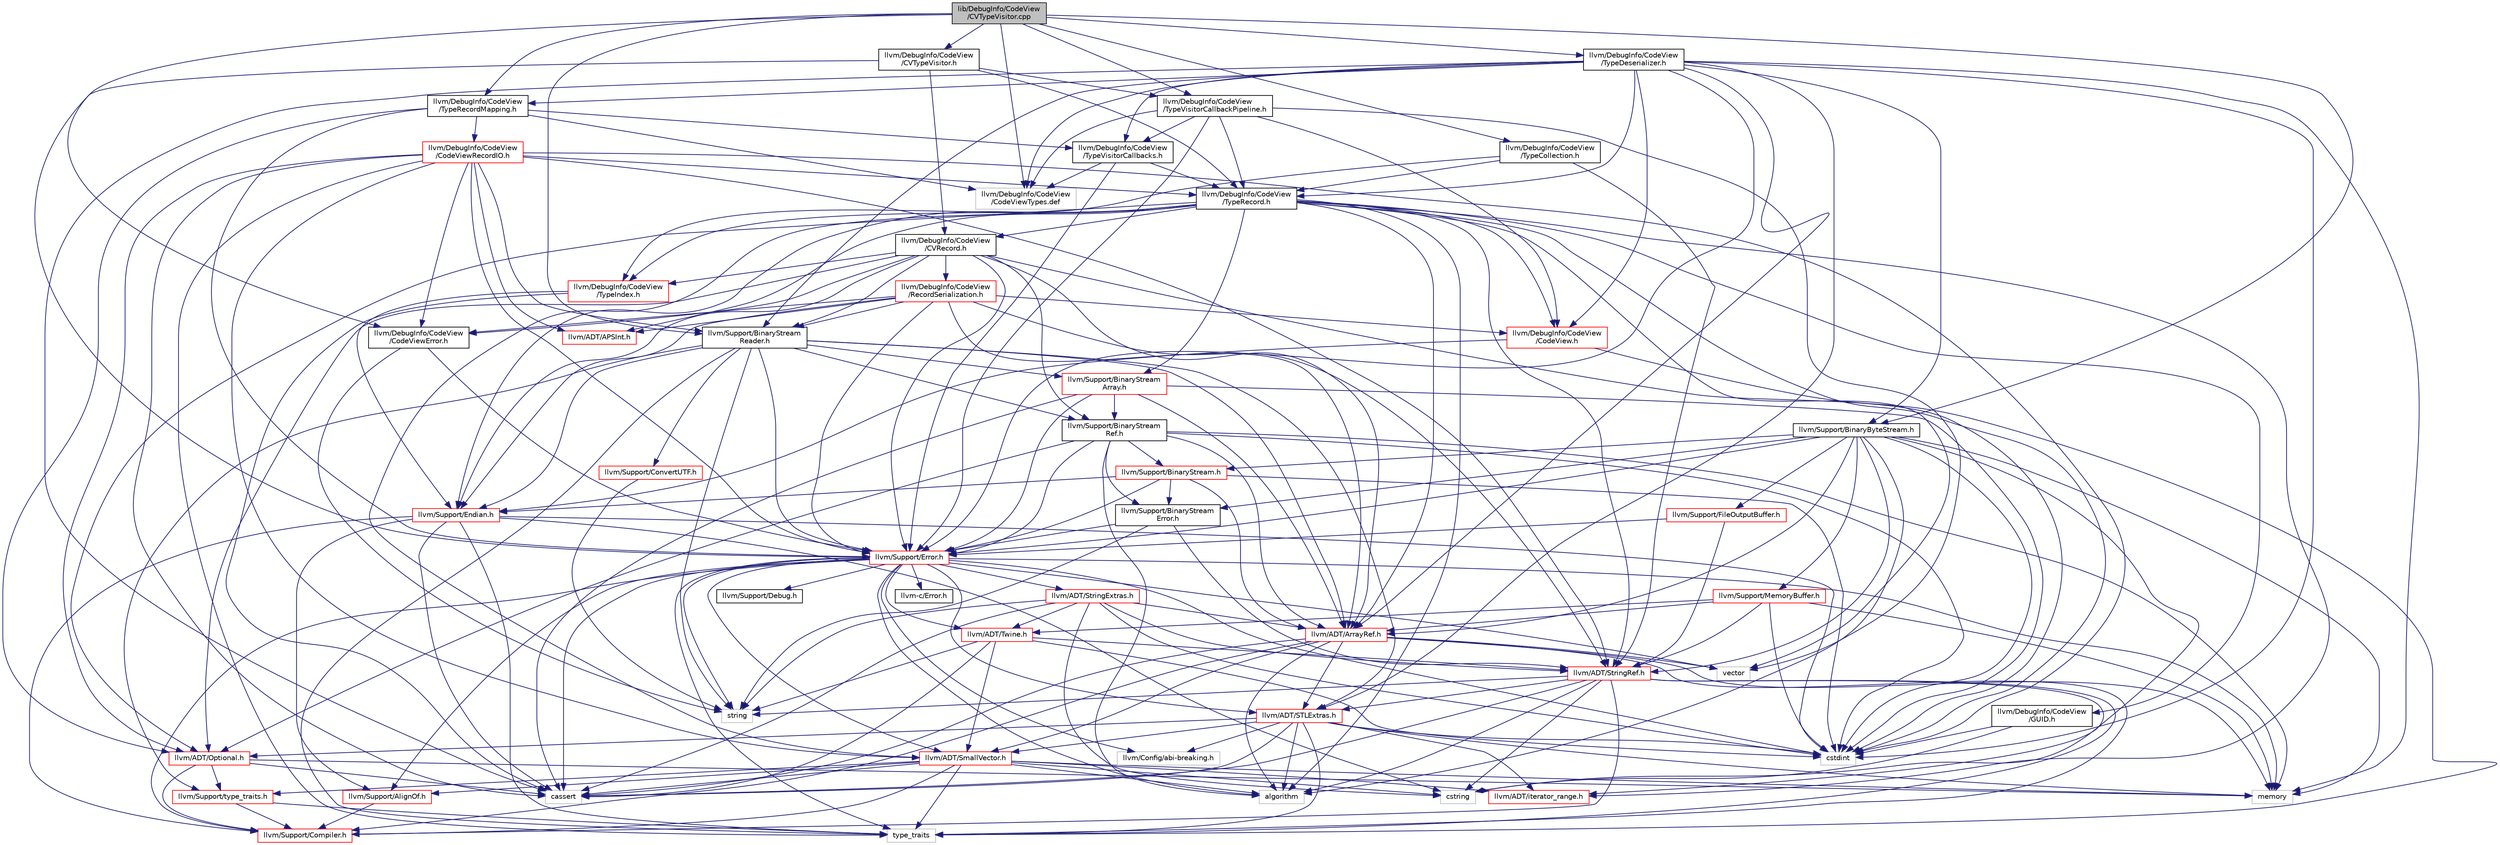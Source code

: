 digraph "lib/DebugInfo/CodeView/CVTypeVisitor.cpp"
{
 // LATEX_PDF_SIZE
  bgcolor="transparent";
  edge [fontname="Helvetica",fontsize="10",labelfontname="Helvetica",labelfontsize="10"];
  node [fontname="Helvetica",fontsize="10",shape="box"];
  Node1 [label="lib/DebugInfo/CodeView\l/CVTypeVisitor.cpp",height=0.2,width=0.4,color="black", fillcolor="grey75", style="filled", fontcolor="black",tooltip=" "];
  Node1 -> Node2 [color="midnightblue",fontsize="10",style="solid",fontname="Helvetica"];
  Node2 [label="llvm/DebugInfo/CodeView\l/CVTypeVisitor.h",height=0.2,width=0.4,color="black",URL="$CVTypeVisitor_8h.html",tooltip=" "];
  Node2 -> Node3 [color="midnightblue",fontsize="10",style="solid",fontname="Helvetica"];
  Node3 [label="llvm/DebugInfo/CodeView\l/CVRecord.h",height=0.2,width=0.4,color="black",URL="$CVRecord_8h.html",tooltip=" "];
  Node3 -> Node4 [color="midnightblue",fontsize="10",style="solid",fontname="Helvetica"];
  Node4 [label="llvm/ADT/ArrayRef.h",height=0.2,width=0.4,color="red",URL="$ArrayRef_8h.html",tooltip=" "];
  Node4 -> Node27 [color="midnightblue",fontsize="10",style="solid",fontname="Helvetica"];
  Node27 [label="llvm/ADT/SmallVector.h",height=0.2,width=0.4,color="red",URL="$SmallVector_8h.html",tooltip=" "];
  Node27 -> Node28 [color="midnightblue",fontsize="10",style="solid",fontname="Helvetica"];
  Node28 [label="llvm/ADT/iterator_range.h",height=0.2,width=0.4,color="red",URL="$iterator__range_8h.html",tooltip="This provides a very simple, boring adaptor for a begin and end iterator into a range type."];
  Node27 -> Node30 [color="midnightblue",fontsize="10",style="solid",fontname="Helvetica"];
  Node30 [label="llvm/Support/AlignOf.h",height=0.2,width=0.4,color="red",URL="$AlignOf_8h.html",tooltip=" "];
  Node30 -> Node18 [color="midnightblue",fontsize="10",style="solid",fontname="Helvetica"];
  Node18 [label="llvm/Support/Compiler.h",height=0.2,width=0.4,color="red",URL="$Compiler_8h.html",tooltip=" "];
  Node27 -> Node18 [color="midnightblue",fontsize="10",style="solid",fontname="Helvetica"];
  Node27 -> Node22 [color="midnightblue",fontsize="10",style="solid",fontname="Helvetica"];
  Node22 [label="llvm/Support/type_traits.h",height=0.2,width=0.4,color="red",URL="$type__traits_8h.html",tooltip=" "];
  Node22 -> Node18 [color="midnightblue",fontsize="10",style="solid",fontname="Helvetica"];
  Node22 -> Node23 [color="midnightblue",fontsize="10",style="solid",fontname="Helvetica"];
  Node23 [label="type_traits",height=0.2,width=0.4,color="grey75",tooltip=" "];
  Node27 -> Node34 [color="midnightblue",fontsize="10",style="solid",fontname="Helvetica"];
  Node34 [label="algorithm",height=0.2,width=0.4,color="grey75",tooltip=" "];
  Node27 -> Node25 [color="midnightblue",fontsize="10",style="solid",fontname="Helvetica"];
  Node25 [label="cassert",height=0.2,width=0.4,color="grey75",tooltip=" "];
  Node27 -> Node36 [color="midnightblue",fontsize="10",style="solid",fontname="Helvetica"];
  Node36 [label="cstring",height=0.2,width=0.4,color="grey75",tooltip=" "];
  Node27 -> Node26 [color="midnightblue",fontsize="10",style="solid",fontname="Helvetica"];
  Node26 [label="memory",height=0.2,width=0.4,color="grey75",tooltip=" "];
  Node27 -> Node23 [color="midnightblue",fontsize="10",style="solid",fontname="Helvetica"];
  Node4 -> Node15 [color="midnightblue",fontsize="10",style="solid",fontname="Helvetica"];
  Node15 [label="llvm/ADT/STLExtras.h",height=0.2,width=0.4,color="red",URL="$STLExtras_8h.html",tooltip=" "];
  Node15 -> Node16 [color="midnightblue",fontsize="10",style="solid",fontname="Helvetica"];
  Node16 [label="llvm/ADT/Optional.h",height=0.2,width=0.4,color="red",URL="$Optional_8h.html",tooltip=" "];
  Node16 -> Node18 [color="midnightblue",fontsize="10",style="solid",fontname="Helvetica"];
  Node16 -> Node22 [color="midnightblue",fontsize="10",style="solid",fontname="Helvetica"];
  Node16 -> Node25 [color="midnightblue",fontsize="10",style="solid",fontname="Helvetica"];
  Node16 -> Node26 [color="midnightblue",fontsize="10",style="solid",fontname="Helvetica"];
  Node15 -> Node27 [color="midnightblue",fontsize="10",style="solid",fontname="Helvetica"];
  Node15 -> Node28 [color="midnightblue",fontsize="10",style="solid",fontname="Helvetica"];
  Node15 -> Node44 [color="midnightblue",fontsize="10",style="solid",fontname="Helvetica"];
  Node44 [label="llvm/Config/abi-breaking.h",height=0.2,width=0.4,color="grey75",tooltip=" "];
  Node15 -> Node34 [color="midnightblue",fontsize="10",style="solid",fontname="Helvetica"];
  Node15 -> Node25 [color="midnightblue",fontsize="10",style="solid",fontname="Helvetica"];
  Node15 -> Node45 [color="midnightblue",fontsize="10",style="solid",fontname="Helvetica"];
  Node45 [label="cstdint",height=0.2,width=0.4,color="grey75",tooltip=" "];
  Node15 -> Node26 [color="midnightblue",fontsize="10",style="solid",fontname="Helvetica"];
  Node15 -> Node23 [color="midnightblue",fontsize="10",style="solid",fontname="Helvetica"];
  Node4 -> Node18 [color="midnightblue",fontsize="10",style="solid",fontname="Helvetica"];
  Node4 -> Node34 [color="midnightblue",fontsize="10",style="solid",fontname="Helvetica"];
  Node4 -> Node25 [color="midnightblue",fontsize="10",style="solid",fontname="Helvetica"];
  Node4 -> Node26 [color="midnightblue",fontsize="10",style="solid",fontname="Helvetica"];
  Node4 -> Node23 [color="midnightblue",fontsize="10",style="solid",fontname="Helvetica"];
  Node4 -> Node53 [color="midnightblue",fontsize="10",style="solid",fontname="Helvetica"];
  Node53 [label="vector",height=0.2,width=0.4,color="grey75",tooltip=" "];
  Node3 -> Node16 [color="midnightblue",fontsize="10",style="solid",fontname="Helvetica"];
  Node3 -> Node54 [color="midnightblue",fontsize="10",style="solid",fontname="Helvetica"];
  Node54 [label="llvm/DebugInfo/CodeView\l/CodeViewError.h",height=0.2,width=0.4,color="black",URL="$CodeViewError_8h.html",tooltip=" "];
  Node54 -> Node55 [color="midnightblue",fontsize="10",style="solid",fontname="Helvetica"];
  Node55 [label="llvm/Support/Error.h",height=0.2,width=0.4,color="red",URL="$llvm_2Support_2Error_8h.html",tooltip=" "];
  Node55 -> Node56 [color="midnightblue",fontsize="10",style="solid",fontname="Helvetica"];
  Node56 [label="llvm-c/Error.h",height=0.2,width=0.4,color="black",URL="$llvm-c_2Error_8h.html",tooltip=" "];
  Node55 -> Node15 [color="midnightblue",fontsize="10",style="solid",fontname="Helvetica"];
  Node55 -> Node27 [color="midnightblue",fontsize="10",style="solid",fontname="Helvetica"];
  Node55 -> Node57 [color="midnightblue",fontsize="10",style="solid",fontname="Helvetica"];
  Node57 [label="llvm/ADT/StringExtras.h",height=0.2,width=0.4,color="red",URL="$StringExtras_8h.html",tooltip=" "];
  Node57 -> Node4 [color="midnightblue",fontsize="10",style="solid",fontname="Helvetica"];
  Node57 -> Node14 [color="midnightblue",fontsize="10",style="solid",fontname="Helvetica"];
  Node14 [label="llvm/ADT/StringRef.h",height=0.2,width=0.4,color="red",URL="$StringRef_8h.html",tooltip=" "];
  Node14 -> Node15 [color="midnightblue",fontsize="10",style="solid",fontname="Helvetica"];
  Node14 -> Node28 [color="midnightblue",fontsize="10",style="solid",fontname="Helvetica"];
  Node14 -> Node18 [color="midnightblue",fontsize="10",style="solid",fontname="Helvetica"];
  Node14 -> Node34 [color="midnightblue",fontsize="10",style="solid",fontname="Helvetica"];
  Node14 -> Node25 [color="midnightblue",fontsize="10",style="solid",fontname="Helvetica"];
  Node14 -> Node36 [color="midnightblue",fontsize="10",style="solid",fontname="Helvetica"];
  Node14 -> Node40 [color="midnightblue",fontsize="10",style="solid",fontname="Helvetica"];
  Node40 [label="string",height=0.2,width=0.4,color="grey75",tooltip=" "];
  Node14 -> Node23 [color="midnightblue",fontsize="10",style="solid",fontname="Helvetica"];
  Node57 -> Node59 [color="midnightblue",fontsize="10",style="solid",fontname="Helvetica"];
  Node59 [label="llvm/ADT/Twine.h",height=0.2,width=0.4,color="red",URL="$Twine_8h.html",tooltip=" "];
  Node59 -> Node27 [color="midnightblue",fontsize="10",style="solid",fontname="Helvetica"];
  Node59 -> Node14 [color="midnightblue",fontsize="10",style="solid",fontname="Helvetica"];
  Node59 -> Node25 [color="midnightblue",fontsize="10",style="solid",fontname="Helvetica"];
  Node59 -> Node45 [color="midnightblue",fontsize="10",style="solid",fontname="Helvetica"];
  Node59 -> Node40 [color="midnightblue",fontsize="10",style="solid",fontname="Helvetica"];
  Node57 -> Node25 [color="midnightblue",fontsize="10",style="solid",fontname="Helvetica"];
  Node57 -> Node45 [color="midnightblue",fontsize="10",style="solid",fontname="Helvetica"];
  Node57 -> Node36 [color="midnightblue",fontsize="10",style="solid",fontname="Helvetica"];
  Node57 -> Node40 [color="midnightblue",fontsize="10",style="solid",fontname="Helvetica"];
  Node55 -> Node59 [color="midnightblue",fontsize="10",style="solid",fontname="Helvetica"];
  Node55 -> Node44 [color="midnightblue",fontsize="10",style="solid",fontname="Helvetica"];
  Node55 -> Node30 [color="midnightblue",fontsize="10",style="solid",fontname="Helvetica"];
  Node55 -> Node18 [color="midnightblue",fontsize="10",style="solid",fontname="Helvetica"];
  Node55 -> Node60 [color="midnightblue",fontsize="10",style="solid",fontname="Helvetica"];
  Node60 [label="llvm/Support/Debug.h",height=0.2,width=0.4,color="black",URL="$Debug_8h.html",tooltip=" "];
  Node55 -> Node34 [color="midnightblue",fontsize="10",style="solid",fontname="Helvetica"];
  Node55 -> Node25 [color="midnightblue",fontsize="10",style="solid",fontname="Helvetica"];
  Node55 -> Node45 [color="midnightblue",fontsize="10",style="solid",fontname="Helvetica"];
  Node55 -> Node26 [color="midnightblue",fontsize="10",style="solid",fontname="Helvetica"];
  Node55 -> Node40 [color="midnightblue",fontsize="10",style="solid",fontname="Helvetica"];
  Node55 -> Node23 [color="midnightblue",fontsize="10",style="solid",fontname="Helvetica"];
  Node55 -> Node53 [color="midnightblue",fontsize="10",style="solid",fontname="Helvetica"];
  Node54 -> Node40 [color="midnightblue",fontsize="10",style="solid",fontname="Helvetica"];
  Node3 -> Node66 [color="midnightblue",fontsize="10",style="solid",fontname="Helvetica"];
  Node66 [label="llvm/DebugInfo/CodeView\l/RecordSerialization.h",height=0.2,width=0.4,color="red",URL="$RecordSerialization_8h.html",tooltip=" "];
  Node66 -> Node67 [color="midnightblue",fontsize="10",style="solid",fontname="Helvetica"];
  Node67 [label="llvm/ADT/APSInt.h",height=0.2,width=0.4,color="red",URL="$APSInt_8h.html",tooltip=" "];
  Node66 -> Node4 [color="midnightblue",fontsize="10",style="solid",fontname="Helvetica"];
  Node66 -> Node14 [color="midnightblue",fontsize="10",style="solid",fontname="Helvetica"];
  Node66 -> Node69 [color="midnightblue",fontsize="10",style="solid",fontname="Helvetica"];
  Node69 [label="llvm/DebugInfo/CodeView\l/CodeView.h",height=0.2,width=0.4,color="red",URL="$CodeView_8h.html",tooltip=" "];
  Node69 -> Node23 [color="midnightblue",fontsize="10",style="solid",fontname="Helvetica"];
  Node69 -> Node71 [color="midnightblue",fontsize="10",style="solid",fontname="Helvetica"];
  Node71 [label="llvm/Support/Endian.h",height=0.2,width=0.4,color="red",URL="$Endian_8h.html",tooltip=" "];
  Node71 -> Node30 [color="midnightblue",fontsize="10",style="solid",fontname="Helvetica"];
  Node71 -> Node18 [color="midnightblue",fontsize="10",style="solid",fontname="Helvetica"];
  Node71 -> Node25 [color="midnightblue",fontsize="10",style="solid",fontname="Helvetica"];
  Node71 -> Node45 [color="midnightblue",fontsize="10",style="solid",fontname="Helvetica"];
  Node71 -> Node36 [color="midnightblue",fontsize="10",style="solid",fontname="Helvetica"];
  Node71 -> Node23 [color="midnightblue",fontsize="10",style="solid",fontname="Helvetica"];
  Node66 -> Node54 [color="midnightblue",fontsize="10",style="solid",fontname="Helvetica"];
  Node66 -> Node75 [color="midnightblue",fontsize="10",style="solid",fontname="Helvetica"];
  Node75 [label="llvm/Support/BinaryStream\lReader.h",height=0.2,width=0.4,color="black",URL="$BinaryStreamReader_8h.html",tooltip=" "];
  Node75 -> Node4 [color="midnightblue",fontsize="10",style="solid",fontname="Helvetica"];
  Node75 -> Node15 [color="midnightblue",fontsize="10",style="solid",fontname="Helvetica"];
  Node75 -> Node76 [color="midnightblue",fontsize="10",style="solid",fontname="Helvetica"];
  Node76 [label="llvm/Support/BinaryStream\lArray.h",height=0.2,width=0.4,color="red",URL="$BinaryStreamArray_8h.html",tooltip=" "];
  Node76 -> Node4 [color="midnightblue",fontsize="10",style="solid",fontname="Helvetica"];
  Node76 -> Node77 [color="midnightblue",fontsize="10",style="solid",fontname="Helvetica"];
  Node77 [label="llvm/Support/BinaryStream\lRef.h",height=0.2,width=0.4,color="black",URL="$BinaryStreamRef_8h.html",tooltip=" "];
  Node77 -> Node4 [color="midnightblue",fontsize="10",style="solid",fontname="Helvetica"];
  Node77 -> Node16 [color="midnightblue",fontsize="10",style="solid",fontname="Helvetica"];
  Node77 -> Node78 [color="midnightblue",fontsize="10",style="solid",fontname="Helvetica"];
  Node78 [label="llvm/Support/BinaryStream.h",height=0.2,width=0.4,color="red",URL="$BinaryStream_8h.html",tooltip=" "];
  Node78 -> Node4 [color="midnightblue",fontsize="10",style="solid",fontname="Helvetica"];
  Node78 -> Node80 [color="midnightblue",fontsize="10",style="solid",fontname="Helvetica"];
  Node80 [label="llvm/Support/BinaryStream\lError.h",height=0.2,width=0.4,color="black",URL="$BinaryStreamError_8h.html",tooltip=" "];
  Node80 -> Node14 [color="midnightblue",fontsize="10",style="solid",fontname="Helvetica"];
  Node80 -> Node55 [color="midnightblue",fontsize="10",style="solid",fontname="Helvetica"];
  Node80 -> Node40 [color="midnightblue",fontsize="10",style="solid",fontname="Helvetica"];
  Node78 -> Node71 [color="midnightblue",fontsize="10",style="solid",fontname="Helvetica"];
  Node78 -> Node55 [color="midnightblue",fontsize="10",style="solid",fontname="Helvetica"];
  Node78 -> Node45 [color="midnightblue",fontsize="10",style="solid",fontname="Helvetica"];
  Node77 -> Node80 [color="midnightblue",fontsize="10",style="solid",fontname="Helvetica"];
  Node77 -> Node55 [color="midnightblue",fontsize="10",style="solid",fontname="Helvetica"];
  Node77 -> Node34 [color="midnightblue",fontsize="10",style="solid",fontname="Helvetica"];
  Node77 -> Node45 [color="midnightblue",fontsize="10",style="solid",fontname="Helvetica"];
  Node77 -> Node26 [color="midnightblue",fontsize="10",style="solid",fontname="Helvetica"];
  Node76 -> Node55 [color="midnightblue",fontsize="10",style="solid",fontname="Helvetica"];
  Node76 -> Node25 [color="midnightblue",fontsize="10",style="solid",fontname="Helvetica"];
  Node76 -> Node45 [color="midnightblue",fontsize="10",style="solid",fontname="Helvetica"];
  Node75 -> Node77 [color="midnightblue",fontsize="10",style="solid",fontname="Helvetica"];
  Node75 -> Node81 [color="midnightblue",fontsize="10",style="solid",fontname="Helvetica"];
  Node81 [label="llvm/Support/ConvertUTF.h",height=0.2,width=0.4,color="red",URL="$ConvertUTF_8h.html",tooltip=" "];
  Node81 -> Node40 [color="midnightblue",fontsize="10",style="solid",fontname="Helvetica"];
  Node75 -> Node71 [color="midnightblue",fontsize="10",style="solid",fontname="Helvetica"];
  Node75 -> Node55 [color="midnightblue",fontsize="10",style="solid",fontname="Helvetica"];
  Node75 -> Node22 [color="midnightblue",fontsize="10",style="solid",fontname="Helvetica"];
  Node75 -> Node40 [color="midnightblue",fontsize="10",style="solid",fontname="Helvetica"];
  Node75 -> Node23 [color="midnightblue",fontsize="10",style="solid",fontname="Helvetica"];
  Node66 -> Node71 [color="midnightblue",fontsize="10",style="solid",fontname="Helvetica"];
  Node66 -> Node55 [color="midnightblue",fontsize="10",style="solid",fontname="Helvetica"];
  Node3 -> Node82 [color="midnightblue",fontsize="10",style="solid",fontname="Helvetica"];
  Node82 [label="llvm/DebugInfo/CodeView\l/TypeIndex.h",height=0.2,width=0.4,color="red",URL="$TypeIndex_8h.html",tooltip=" "];
  Node82 -> Node71 [color="midnightblue",fontsize="10",style="solid",fontname="Helvetica"];
  Node82 -> Node25 [color="midnightblue",fontsize="10",style="solid",fontname="Helvetica"];
  Node3 -> Node75 [color="midnightblue",fontsize="10",style="solid",fontname="Helvetica"];
  Node3 -> Node77 [color="midnightblue",fontsize="10",style="solid",fontname="Helvetica"];
  Node3 -> Node71 [color="midnightblue",fontsize="10",style="solid",fontname="Helvetica"];
  Node3 -> Node55 [color="midnightblue",fontsize="10",style="solid",fontname="Helvetica"];
  Node3 -> Node45 [color="midnightblue",fontsize="10",style="solid",fontname="Helvetica"];
  Node2 -> Node85 [color="midnightblue",fontsize="10",style="solid",fontname="Helvetica"];
  Node85 [label="llvm/DebugInfo/CodeView\l/TypeRecord.h",height=0.2,width=0.4,color="black",URL="$TypeRecord_8h.html",tooltip=" "];
  Node85 -> Node67 [color="midnightblue",fontsize="10",style="solid",fontname="Helvetica"];
  Node85 -> Node4 [color="midnightblue",fontsize="10",style="solid",fontname="Helvetica"];
  Node85 -> Node16 [color="midnightblue",fontsize="10",style="solid",fontname="Helvetica"];
  Node85 -> Node27 [color="midnightblue",fontsize="10",style="solid",fontname="Helvetica"];
  Node85 -> Node14 [color="midnightblue",fontsize="10",style="solid",fontname="Helvetica"];
  Node85 -> Node28 [color="midnightblue",fontsize="10",style="solid",fontname="Helvetica"];
  Node85 -> Node3 [color="midnightblue",fontsize="10",style="solid",fontname="Helvetica"];
  Node85 -> Node69 [color="midnightblue",fontsize="10",style="solid",fontname="Helvetica"];
  Node85 -> Node86 [color="midnightblue",fontsize="10",style="solid",fontname="Helvetica"];
  Node86 [label="llvm/DebugInfo/CodeView\l/GUID.h",height=0.2,width=0.4,color="black",URL="$GUID_8h.html",tooltip=" "];
  Node86 -> Node45 [color="midnightblue",fontsize="10",style="solid",fontname="Helvetica"];
  Node86 -> Node36 [color="midnightblue",fontsize="10",style="solid",fontname="Helvetica"];
  Node85 -> Node82 [color="midnightblue",fontsize="10",style="solid",fontname="Helvetica"];
  Node85 -> Node76 [color="midnightblue",fontsize="10",style="solid",fontname="Helvetica"];
  Node85 -> Node71 [color="midnightblue",fontsize="10",style="solid",fontname="Helvetica"];
  Node85 -> Node34 [color="midnightblue",fontsize="10",style="solid",fontname="Helvetica"];
  Node85 -> Node45 [color="midnightblue",fontsize="10",style="solid",fontname="Helvetica"];
  Node85 -> Node53 [color="midnightblue",fontsize="10",style="solid",fontname="Helvetica"];
  Node2 -> Node87 [color="midnightblue",fontsize="10",style="solid",fontname="Helvetica"];
  Node87 [label="llvm/DebugInfo/CodeView\l/TypeVisitorCallbackPipeline.h",height=0.2,width=0.4,color="black",URL="$TypeVisitorCallbackPipeline_8h.html",tooltip=" "];
  Node87 -> Node69 [color="midnightblue",fontsize="10",style="solid",fontname="Helvetica"];
  Node87 -> Node85 [color="midnightblue",fontsize="10",style="solid",fontname="Helvetica"];
  Node87 -> Node88 [color="midnightblue",fontsize="10",style="solid",fontname="Helvetica"];
  Node88 [label="llvm/DebugInfo/CodeView\l/TypeVisitorCallbacks.h",height=0.2,width=0.4,color="black",URL="$TypeVisitorCallbacks_8h.html",tooltip=" "];
  Node88 -> Node85 [color="midnightblue",fontsize="10",style="solid",fontname="Helvetica"];
  Node88 -> Node55 [color="midnightblue",fontsize="10",style="solid",fontname="Helvetica"];
  Node88 -> Node89 [color="midnightblue",fontsize="10",style="solid",fontname="Helvetica"];
  Node89 [label="llvm/DebugInfo/CodeView\l/CodeViewTypes.def",height=0.2,width=0.4,color="grey75",tooltip=" "];
  Node87 -> Node55 [color="midnightblue",fontsize="10",style="solid",fontname="Helvetica"];
  Node87 -> Node53 [color="midnightblue",fontsize="10",style="solid",fontname="Helvetica"];
  Node87 -> Node89 [color="midnightblue",fontsize="10",style="solid",fontname="Helvetica"];
  Node2 -> Node55 [color="midnightblue",fontsize="10",style="solid",fontname="Helvetica"];
  Node1 -> Node54 [color="midnightblue",fontsize="10",style="solid",fontname="Helvetica"];
  Node1 -> Node90 [color="midnightblue",fontsize="10",style="solid",fontname="Helvetica"];
  Node90 [label="llvm/DebugInfo/CodeView\l/TypeCollection.h",height=0.2,width=0.4,color="black",URL="$TypeCollection_8h.html",tooltip=" "];
  Node90 -> Node14 [color="midnightblue",fontsize="10",style="solid",fontname="Helvetica"];
  Node90 -> Node82 [color="midnightblue",fontsize="10",style="solid",fontname="Helvetica"];
  Node90 -> Node85 [color="midnightblue",fontsize="10",style="solid",fontname="Helvetica"];
  Node1 -> Node91 [color="midnightblue",fontsize="10",style="solid",fontname="Helvetica"];
  Node91 [label="llvm/DebugInfo/CodeView\l/TypeDeserializer.h",height=0.2,width=0.4,color="black",URL="$TypeDeserializer_8h.html",tooltip=" "];
  Node91 -> Node4 [color="midnightblue",fontsize="10",style="solid",fontname="Helvetica"];
  Node91 -> Node15 [color="midnightblue",fontsize="10",style="solid",fontname="Helvetica"];
  Node91 -> Node69 [color="midnightblue",fontsize="10",style="solid",fontname="Helvetica"];
  Node91 -> Node85 [color="midnightblue",fontsize="10",style="solid",fontname="Helvetica"];
  Node91 -> Node92 [color="midnightblue",fontsize="10",style="solid",fontname="Helvetica"];
  Node92 [label="llvm/DebugInfo/CodeView\l/TypeRecordMapping.h",height=0.2,width=0.4,color="black",URL="$TypeRecordMapping_8h.html",tooltip=" "];
  Node92 -> Node16 [color="midnightblue",fontsize="10",style="solid",fontname="Helvetica"];
  Node92 -> Node93 [color="midnightblue",fontsize="10",style="solid",fontname="Helvetica"];
  Node93 [label="llvm/DebugInfo/CodeView\l/CodeViewRecordIO.h",height=0.2,width=0.4,color="red",URL="$CodeViewRecordIO_8h.html",tooltip=" "];
  Node93 -> Node67 [color="midnightblue",fontsize="10",style="solid",fontname="Helvetica"];
  Node93 -> Node16 [color="midnightblue",fontsize="10",style="solid",fontname="Helvetica"];
  Node93 -> Node27 [color="midnightblue",fontsize="10",style="solid",fontname="Helvetica"];
  Node93 -> Node14 [color="midnightblue",fontsize="10",style="solid",fontname="Helvetica"];
  Node93 -> Node54 [color="midnightblue",fontsize="10",style="solid",fontname="Helvetica"];
  Node93 -> Node85 [color="midnightblue",fontsize="10",style="solid",fontname="Helvetica"];
  Node93 -> Node75 [color="midnightblue",fontsize="10",style="solid",fontname="Helvetica"];
  Node93 -> Node55 [color="midnightblue",fontsize="10",style="solid",fontname="Helvetica"];
  Node93 -> Node25 [color="midnightblue",fontsize="10",style="solid",fontname="Helvetica"];
  Node93 -> Node45 [color="midnightblue",fontsize="10",style="solid",fontname="Helvetica"];
  Node93 -> Node23 [color="midnightblue",fontsize="10",style="solid",fontname="Helvetica"];
  Node92 -> Node88 [color="midnightblue",fontsize="10",style="solid",fontname="Helvetica"];
  Node92 -> Node55 [color="midnightblue",fontsize="10",style="solid",fontname="Helvetica"];
  Node92 -> Node89 [color="midnightblue",fontsize="10",style="solid",fontname="Helvetica"];
  Node91 -> Node88 [color="midnightblue",fontsize="10",style="solid",fontname="Helvetica"];
  Node91 -> Node95 [color="midnightblue",fontsize="10",style="solid",fontname="Helvetica"];
  Node95 [label="llvm/Support/BinaryByteStream.h",height=0.2,width=0.4,color="black",URL="$BinaryByteStream_8h.html",tooltip=" "];
  Node95 -> Node4 [color="midnightblue",fontsize="10",style="solid",fontname="Helvetica"];
  Node95 -> Node14 [color="midnightblue",fontsize="10",style="solid",fontname="Helvetica"];
  Node95 -> Node78 [color="midnightblue",fontsize="10",style="solid",fontname="Helvetica"];
  Node95 -> Node80 [color="midnightblue",fontsize="10",style="solid",fontname="Helvetica"];
  Node95 -> Node55 [color="midnightblue",fontsize="10",style="solid",fontname="Helvetica"];
  Node95 -> Node96 [color="midnightblue",fontsize="10",style="solid",fontname="Helvetica"];
  Node96 [label="llvm/Support/FileOutputBuffer.h",height=0.2,width=0.4,color="red",URL="$FileOutputBuffer_8h.html",tooltip=" "];
  Node96 -> Node14 [color="midnightblue",fontsize="10",style="solid",fontname="Helvetica"];
  Node96 -> Node55 [color="midnightblue",fontsize="10",style="solid",fontname="Helvetica"];
  Node95 -> Node107 [color="midnightblue",fontsize="10",style="solid",fontname="Helvetica"];
  Node107 [label="llvm/Support/MemoryBuffer.h",height=0.2,width=0.4,color="red",URL="$MemoryBuffer_8h.html",tooltip=" "];
  Node107 -> Node4 [color="midnightblue",fontsize="10",style="solid",fontname="Helvetica"];
  Node107 -> Node14 [color="midnightblue",fontsize="10",style="solid",fontname="Helvetica"];
  Node107 -> Node59 [color="midnightblue",fontsize="10",style="solid",fontname="Helvetica"];
  Node107 -> Node45 [color="midnightblue",fontsize="10",style="solid",fontname="Helvetica"];
  Node107 -> Node26 [color="midnightblue",fontsize="10",style="solid",fontname="Helvetica"];
  Node95 -> Node34 [color="midnightblue",fontsize="10",style="solid",fontname="Helvetica"];
  Node95 -> Node45 [color="midnightblue",fontsize="10",style="solid",fontname="Helvetica"];
  Node95 -> Node36 [color="midnightblue",fontsize="10",style="solid",fontname="Helvetica"];
  Node95 -> Node26 [color="midnightblue",fontsize="10",style="solid",fontname="Helvetica"];
  Node91 -> Node75 [color="midnightblue",fontsize="10",style="solid",fontname="Helvetica"];
  Node91 -> Node55 [color="midnightblue",fontsize="10",style="solid",fontname="Helvetica"];
  Node91 -> Node25 [color="midnightblue",fontsize="10",style="solid",fontname="Helvetica"];
  Node91 -> Node45 [color="midnightblue",fontsize="10",style="solid",fontname="Helvetica"];
  Node91 -> Node26 [color="midnightblue",fontsize="10",style="solid",fontname="Helvetica"];
  Node91 -> Node89 [color="midnightblue",fontsize="10",style="solid",fontname="Helvetica"];
  Node1 -> Node92 [color="midnightblue",fontsize="10",style="solid",fontname="Helvetica"];
  Node1 -> Node87 [color="midnightblue",fontsize="10",style="solid",fontname="Helvetica"];
  Node1 -> Node95 [color="midnightblue",fontsize="10",style="solid",fontname="Helvetica"];
  Node1 -> Node75 [color="midnightblue",fontsize="10",style="solid",fontname="Helvetica"];
  Node1 -> Node89 [color="midnightblue",fontsize="10",style="solid",fontname="Helvetica"];
}
